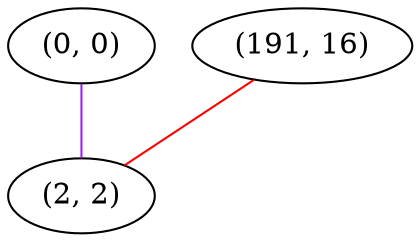 graph "" {
"(0, 0)";
"(191, 16)";
"(2, 2)";
"(0, 0)" -- "(2, 2)"  [color=purple, key=0, weight=4];
"(191, 16)" -- "(2, 2)"  [color=red, key=0, weight=1];
}
